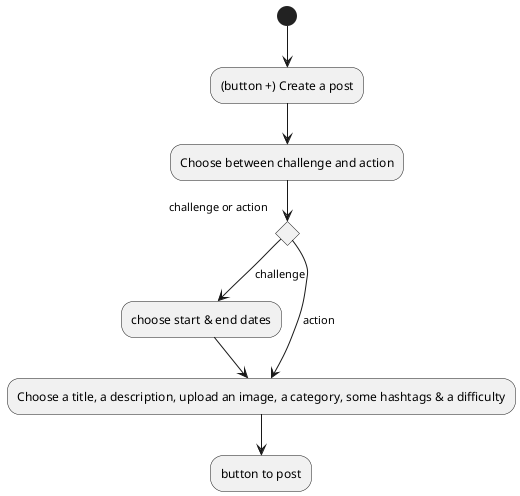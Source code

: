 @startuml
(*) --> "(button +) Create a post"
--> "Choose between challenge and action"


if "challenge or action"
-d-> [challenge] "choose start & end dates"
--> "Choose a title, a description, upload an image, a category, some hashtags & a difficulty"

else 
-d->[action] "Choose a title, a description, upload an image, a category, some hashtags & a difficulty"

endif

--> "button to post"

@enduml